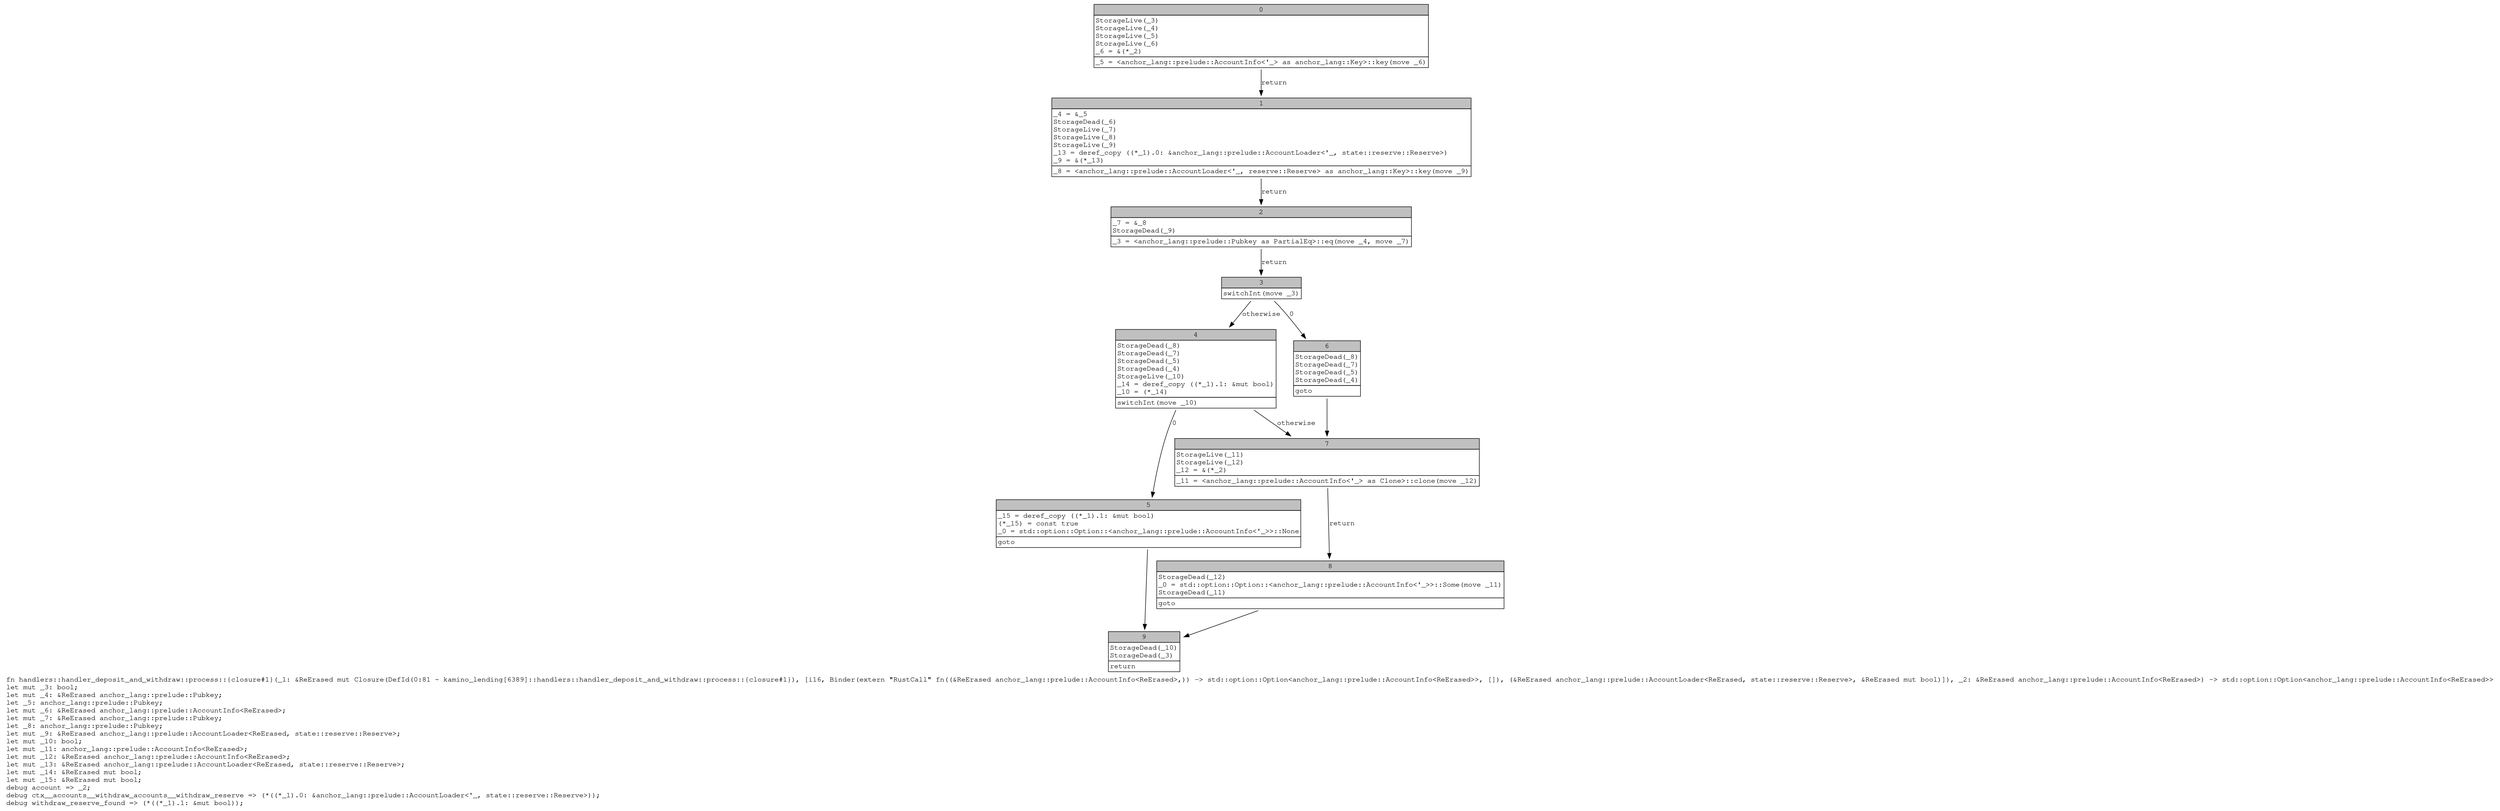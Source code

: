 digraph Mir_0_81 {
    graph [fontname="Courier, monospace"];
    node [fontname="Courier, monospace"];
    edge [fontname="Courier, monospace"];
    label=<fn handlers::handler_deposit_and_withdraw::process::{closure#1}(_1: &amp;ReErased mut Closure(DefId(0:81 ~ kamino_lending[6389]::handlers::handler_deposit_and_withdraw::process::{closure#1}), [i16, Binder(extern &quot;RustCall&quot; fn((&amp;ReErased anchor_lang::prelude::AccountInfo&lt;ReErased&gt;,)) -&gt; std::option::Option&lt;anchor_lang::prelude::AccountInfo&lt;ReErased&gt;&gt;, []), (&amp;ReErased anchor_lang::prelude::AccountLoader&lt;ReErased, state::reserve::Reserve&gt;, &amp;ReErased mut bool)]), _2: &amp;ReErased anchor_lang::prelude::AccountInfo&lt;ReErased&gt;) -&gt; std::option::Option&lt;anchor_lang::prelude::AccountInfo&lt;ReErased&gt;&gt;<br align="left"/>let mut _3: bool;<br align="left"/>let mut _4: &amp;ReErased anchor_lang::prelude::Pubkey;<br align="left"/>let _5: anchor_lang::prelude::Pubkey;<br align="left"/>let mut _6: &amp;ReErased anchor_lang::prelude::AccountInfo&lt;ReErased&gt;;<br align="left"/>let mut _7: &amp;ReErased anchor_lang::prelude::Pubkey;<br align="left"/>let _8: anchor_lang::prelude::Pubkey;<br align="left"/>let mut _9: &amp;ReErased anchor_lang::prelude::AccountLoader&lt;ReErased, state::reserve::Reserve&gt;;<br align="left"/>let mut _10: bool;<br align="left"/>let mut _11: anchor_lang::prelude::AccountInfo&lt;ReErased&gt;;<br align="left"/>let mut _12: &amp;ReErased anchor_lang::prelude::AccountInfo&lt;ReErased&gt;;<br align="left"/>let mut _13: &amp;ReErased anchor_lang::prelude::AccountLoader&lt;ReErased, state::reserve::Reserve&gt;;<br align="left"/>let mut _14: &amp;ReErased mut bool;<br align="left"/>let mut _15: &amp;ReErased mut bool;<br align="left"/>debug account =&gt; _2;<br align="left"/>debug ctx__accounts__withdraw_accounts__withdraw_reserve =&gt; (*((*_1).0: &amp;anchor_lang::prelude::AccountLoader&lt;'_, state::reserve::Reserve&gt;));<br align="left"/>debug withdraw_reserve_found =&gt; (*((*_1).1: &amp;mut bool));<br align="left"/>>;
    bb0__0_81 [shape="none", label=<<table border="0" cellborder="1" cellspacing="0"><tr><td bgcolor="gray" align="center" colspan="1">0</td></tr><tr><td align="left" balign="left">StorageLive(_3)<br/>StorageLive(_4)<br/>StorageLive(_5)<br/>StorageLive(_6)<br/>_6 = &amp;(*_2)<br/></td></tr><tr><td align="left">_5 = &lt;anchor_lang::prelude::AccountInfo&lt;'_&gt; as anchor_lang::Key&gt;::key(move _6)</td></tr></table>>];
    bb1__0_81 [shape="none", label=<<table border="0" cellborder="1" cellspacing="0"><tr><td bgcolor="gray" align="center" colspan="1">1</td></tr><tr><td align="left" balign="left">_4 = &amp;_5<br/>StorageDead(_6)<br/>StorageLive(_7)<br/>StorageLive(_8)<br/>StorageLive(_9)<br/>_13 = deref_copy ((*_1).0: &amp;anchor_lang::prelude::AccountLoader&lt;'_, state::reserve::Reserve&gt;)<br/>_9 = &amp;(*_13)<br/></td></tr><tr><td align="left">_8 = &lt;anchor_lang::prelude::AccountLoader&lt;'_, reserve::Reserve&gt; as anchor_lang::Key&gt;::key(move _9)</td></tr></table>>];
    bb2__0_81 [shape="none", label=<<table border="0" cellborder="1" cellspacing="0"><tr><td bgcolor="gray" align="center" colspan="1">2</td></tr><tr><td align="left" balign="left">_7 = &amp;_8<br/>StorageDead(_9)<br/></td></tr><tr><td align="left">_3 = &lt;anchor_lang::prelude::Pubkey as PartialEq&gt;::eq(move _4, move _7)</td></tr></table>>];
    bb3__0_81 [shape="none", label=<<table border="0" cellborder="1" cellspacing="0"><tr><td bgcolor="gray" align="center" colspan="1">3</td></tr><tr><td align="left">switchInt(move _3)</td></tr></table>>];
    bb4__0_81 [shape="none", label=<<table border="0" cellborder="1" cellspacing="0"><tr><td bgcolor="gray" align="center" colspan="1">4</td></tr><tr><td align="left" balign="left">StorageDead(_8)<br/>StorageDead(_7)<br/>StorageDead(_5)<br/>StorageDead(_4)<br/>StorageLive(_10)<br/>_14 = deref_copy ((*_1).1: &amp;mut bool)<br/>_10 = (*_14)<br/></td></tr><tr><td align="left">switchInt(move _10)</td></tr></table>>];
    bb5__0_81 [shape="none", label=<<table border="0" cellborder="1" cellspacing="0"><tr><td bgcolor="gray" align="center" colspan="1">5</td></tr><tr><td align="left" balign="left">_15 = deref_copy ((*_1).1: &amp;mut bool)<br/>(*_15) = const true<br/>_0 = std::option::Option::&lt;anchor_lang::prelude::AccountInfo&lt;'_&gt;&gt;::None<br/></td></tr><tr><td align="left">goto</td></tr></table>>];
    bb6__0_81 [shape="none", label=<<table border="0" cellborder="1" cellspacing="0"><tr><td bgcolor="gray" align="center" colspan="1">6</td></tr><tr><td align="left" balign="left">StorageDead(_8)<br/>StorageDead(_7)<br/>StorageDead(_5)<br/>StorageDead(_4)<br/></td></tr><tr><td align="left">goto</td></tr></table>>];
    bb7__0_81 [shape="none", label=<<table border="0" cellborder="1" cellspacing="0"><tr><td bgcolor="gray" align="center" colspan="1">7</td></tr><tr><td align="left" balign="left">StorageLive(_11)<br/>StorageLive(_12)<br/>_12 = &amp;(*_2)<br/></td></tr><tr><td align="left">_11 = &lt;anchor_lang::prelude::AccountInfo&lt;'_&gt; as Clone&gt;::clone(move _12)</td></tr></table>>];
    bb8__0_81 [shape="none", label=<<table border="0" cellborder="1" cellspacing="0"><tr><td bgcolor="gray" align="center" colspan="1">8</td></tr><tr><td align="left" balign="left">StorageDead(_12)<br/>_0 = std::option::Option::&lt;anchor_lang::prelude::AccountInfo&lt;'_&gt;&gt;::Some(move _11)<br/>StorageDead(_11)<br/></td></tr><tr><td align="left">goto</td></tr></table>>];
    bb9__0_81 [shape="none", label=<<table border="0" cellborder="1" cellspacing="0"><tr><td bgcolor="gray" align="center" colspan="1">9</td></tr><tr><td align="left" balign="left">StorageDead(_10)<br/>StorageDead(_3)<br/></td></tr><tr><td align="left">return</td></tr></table>>];
    bb0__0_81 -> bb1__0_81 [label="return"];
    bb1__0_81 -> bb2__0_81 [label="return"];
    bb2__0_81 -> bb3__0_81 [label="return"];
    bb3__0_81 -> bb6__0_81 [label="0"];
    bb3__0_81 -> bb4__0_81 [label="otherwise"];
    bb4__0_81 -> bb5__0_81 [label="0"];
    bb4__0_81 -> bb7__0_81 [label="otherwise"];
    bb5__0_81 -> bb9__0_81 [label=""];
    bb6__0_81 -> bb7__0_81 [label=""];
    bb7__0_81 -> bb8__0_81 [label="return"];
    bb8__0_81 -> bb9__0_81 [label=""];
}

